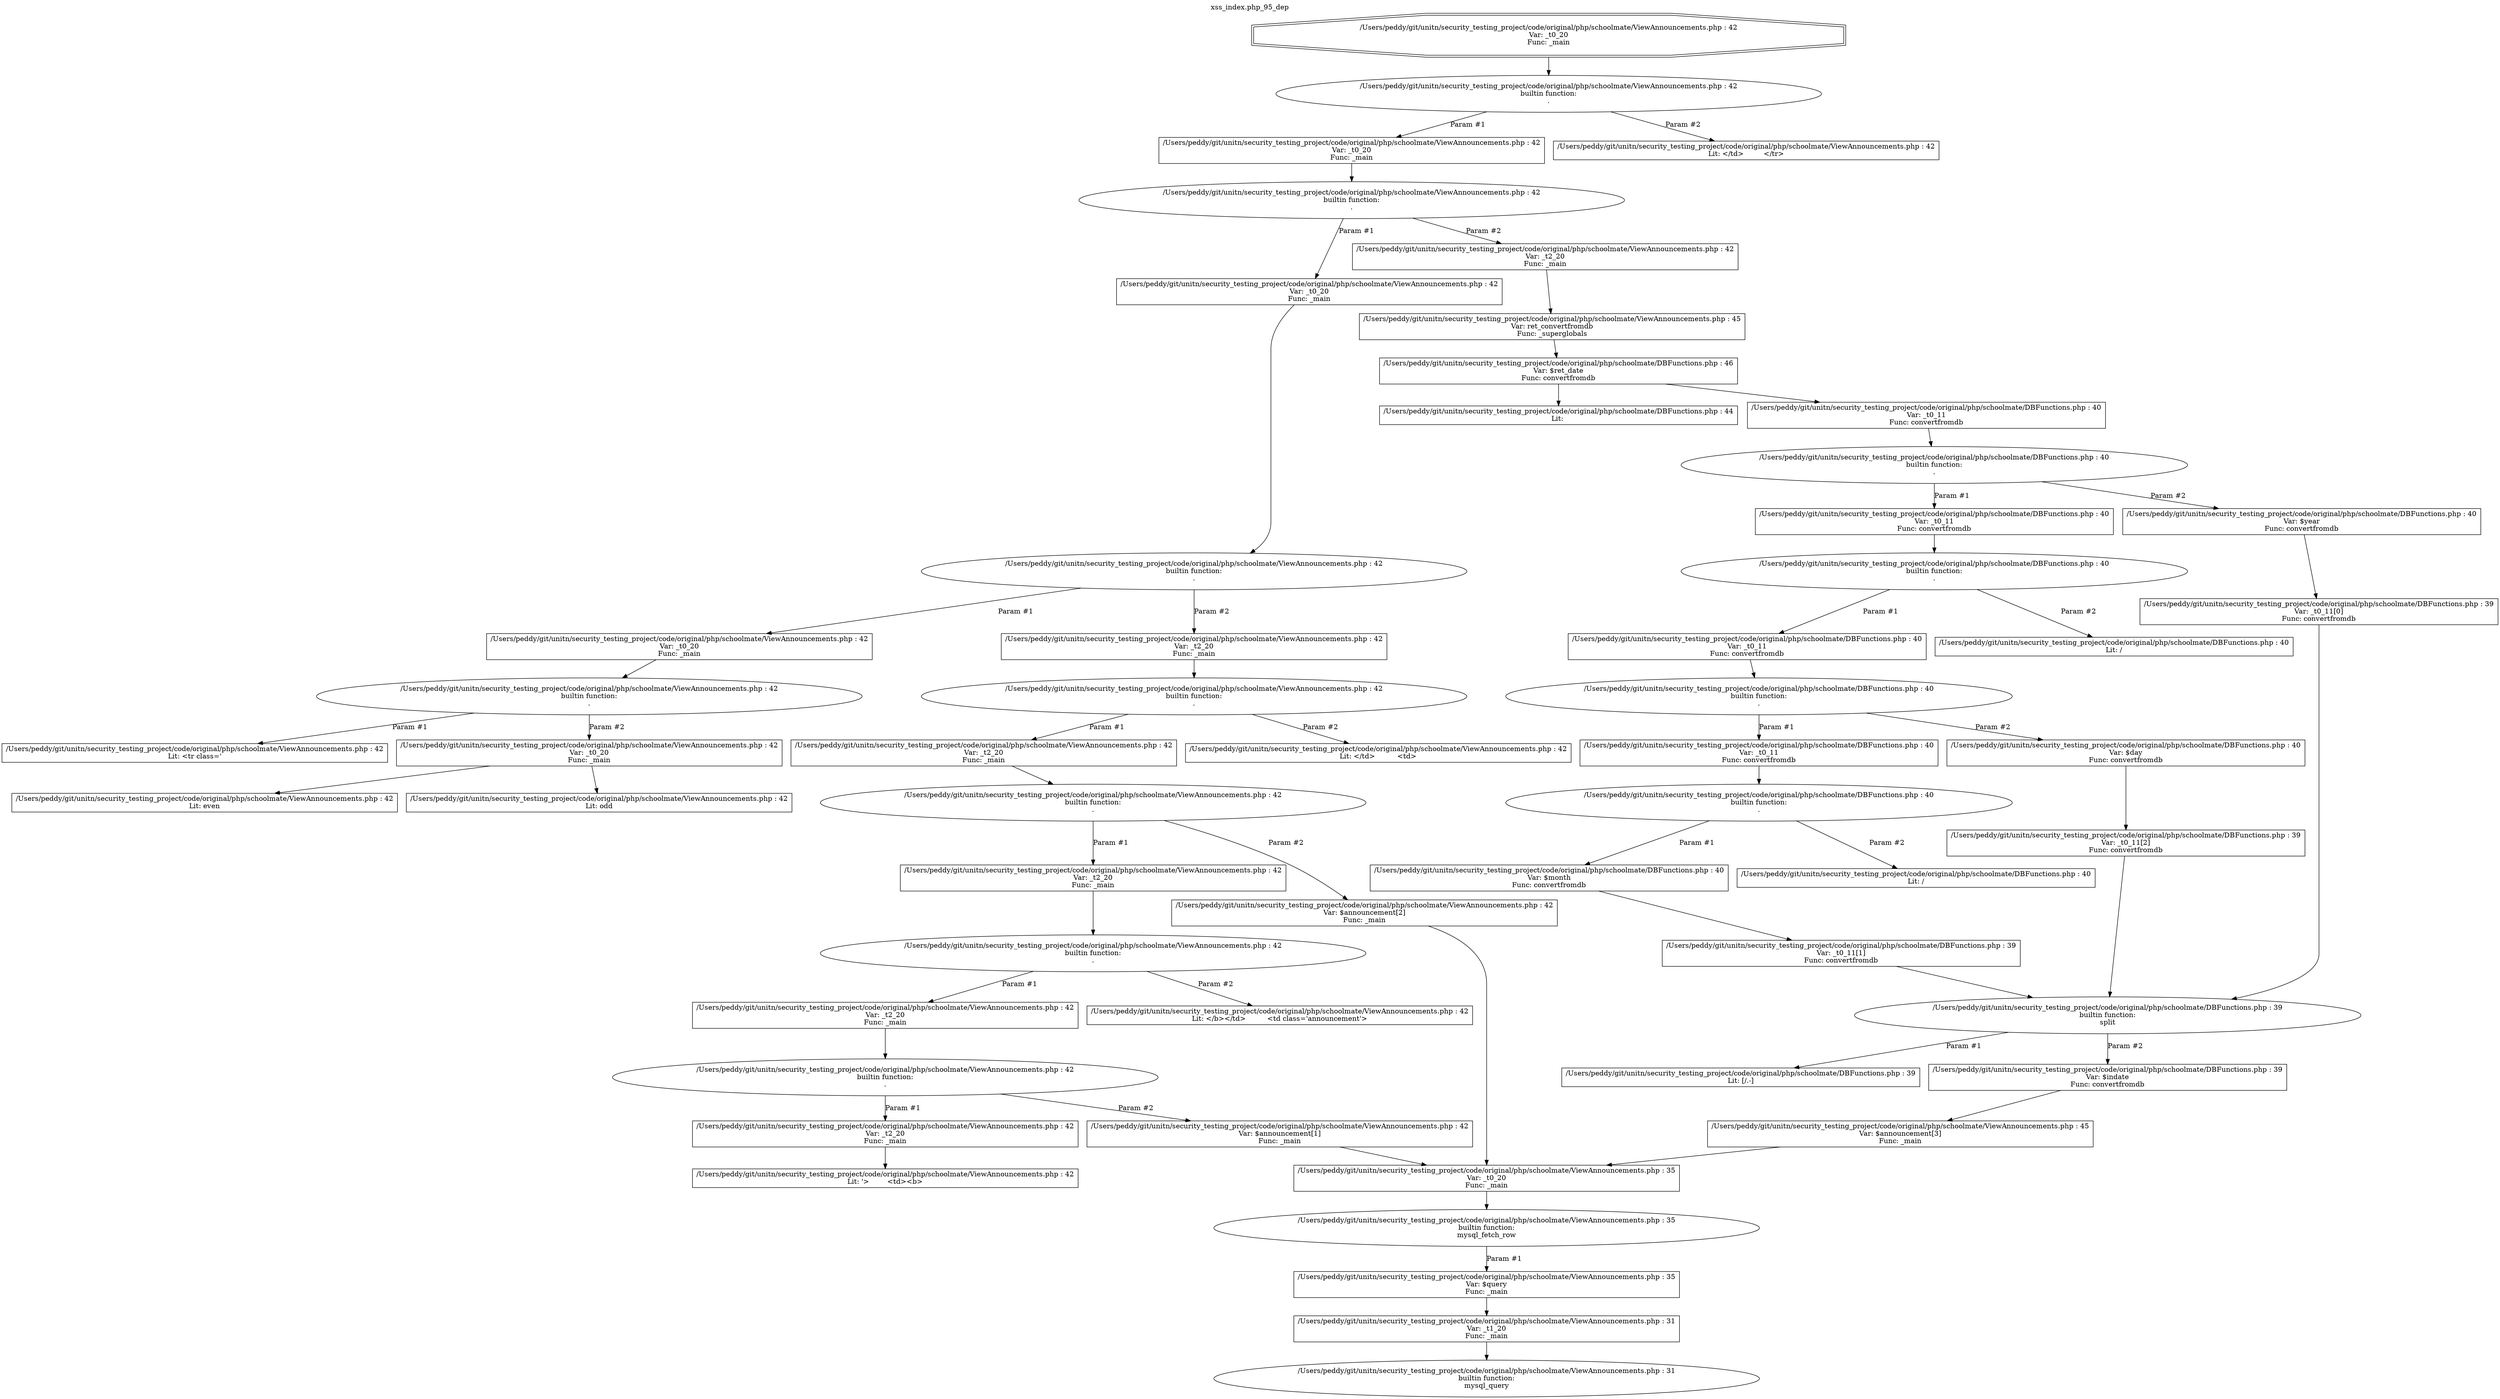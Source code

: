 digraph cfg {
  label="xss_index.php_95_dep";
  labelloc=t;
  n1 [shape=doubleoctagon, label="/Users/peddy/git/unitn/security_testing_project/code/original/php/schoolmate/ViewAnnouncements.php : 42\nVar: _t0_20\nFunc: _main\n"];
  n2 [shape=ellipse, label="/Users/peddy/git/unitn/security_testing_project/code/original/php/schoolmate/ViewAnnouncements.php : 42\nbuiltin function:\n.\n"];
  n3 [shape=box, label="/Users/peddy/git/unitn/security_testing_project/code/original/php/schoolmate/ViewAnnouncements.php : 42\nVar: _t0_20\nFunc: _main\n"];
  n4 [shape=ellipse, label="/Users/peddy/git/unitn/security_testing_project/code/original/php/schoolmate/ViewAnnouncements.php : 42\nbuiltin function:\n.\n"];
  n5 [shape=box, label="/Users/peddy/git/unitn/security_testing_project/code/original/php/schoolmate/ViewAnnouncements.php : 42\nVar: _t0_20\nFunc: _main\n"];
  n6 [shape=ellipse, label="/Users/peddy/git/unitn/security_testing_project/code/original/php/schoolmate/ViewAnnouncements.php : 42\nbuiltin function:\n.\n"];
  n7 [shape=box, label="/Users/peddy/git/unitn/security_testing_project/code/original/php/schoolmate/ViewAnnouncements.php : 42\nVar: _t0_20\nFunc: _main\n"];
  n8 [shape=ellipse, label="/Users/peddy/git/unitn/security_testing_project/code/original/php/schoolmate/ViewAnnouncements.php : 42\nbuiltin function:\n.\n"];
  n9 [shape=box, label="/Users/peddy/git/unitn/security_testing_project/code/original/php/schoolmate/ViewAnnouncements.php : 42\nLit: <tr class='\n"];
  n10 [shape=box, label="/Users/peddy/git/unitn/security_testing_project/code/original/php/schoolmate/ViewAnnouncements.php : 42\nVar: _t0_20\nFunc: _main\n"];
  n11 [shape=box, label="/Users/peddy/git/unitn/security_testing_project/code/original/php/schoolmate/ViewAnnouncements.php : 42\nLit: even\n"];
  n12 [shape=box, label="/Users/peddy/git/unitn/security_testing_project/code/original/php/schoolmate/ViewAnnouncements.php : 42\nLit: odd\n"];
  n13 [shape=box, label="/Users/peddy/git/unitn/security_testing_project/code/original/php/schoolmate/ViewAnnouncements.php : 42\nVar: _t2_20\nFunc: _main\n"];
  n14 [shape=ellipse, label="/Users/peddy/git/unitn/security_testing_project/code/original/php/schoolmate/ViewAnnouncements.php : 42\nbuiltin function:\n.\n"];
  n15 [shape=box, label="/Users/peddy/git/unitn/security_testing_project/code/original/php/schoolmate/ViewAnnouncements.php : 42\nVar: _t2_20\nFunc: _main\n"];
  n16 [shape=ellipse, label="/Users/peddy/git/unitn/security_testing_project/code/original/php/schoolmate/ViewAnnouncements.php : 42\nbuiltin function:\n.\n"];
  n17 [shape=box, label="/Users/peddy/git/unitn/security_testing_project/code/original/php/schoolmate/ViewAnnouncements.php : 42\nVar: _t2_20\nFunc: _main\n"];
  n18 [shape=ellipse, label="/Users/peddy/git/unitn/security_testing_project/code/original/php/schoolmate/ViewAnnouncements.php : 42\nbuiltin function:\n.\n"];
  n19 [shape=box, label="/Users/peddy/git/unitn/security_testing_project/code/original/php/schoolmate/ViewAnnouncements.php : 42\nVar: _t2_20\nFunc: _main\n"];
  n20 [shape=ellipse, label="/Users/peddy/git/unitn/security_testing_project/code/original/php/schoolmate/ViewAnnouncements.php : 42\nbuiltin function:\n.\n"];
  n21 [shape=box, label="/Users/peddy/git/unitn/security_testing_project/code/original/php/schoolmate/ViewAnnouncements.php : 42\nVar: _t2_20\nFunc: _main\n"];
  n22 [shape=box, label="/Users/peddy/git/unitn/security_testing_project/code/original/php/schoolmate/ViewAnnouncements.php : 42\nLit: '>	  <td><b>\n"];
  n23 [shape=box, label="/Users/peddy/git/unitn/security_testing_project/code/original/php/schoolmate/ViewAnnouncements.php : 42\nVar: $announcement[1]\nFunc: _main\n"];
  n24 [shape=box, label="/Users/peddy/git/unitn/security_testing_project/code/original/php/schoolmate/ViewAnnouncements.php : 35\nVar: _t0_20\nFunc: _main\n"];
  n25 [shape=ellipse, label="/Users/peddy/git/unitn/security_testing_project/code/original/php/schoolmate/ViewAnnouncements.php : 35\nbuiltin function:\nmysql_fetch_row\n"];
  n26 [shape=box, label="/Users/peddy/git/unitn/security_testing_project/code/original/php/schoolmate/ViewAnnouncements.php : 35\nVar: $query\nFunc: _main\n"];
  n27 [shape=box, label="/Users/peddy/git/unitn/security_testing_project/code/original/php/schoolmate/ViewAnnouncements.php : 31\nVar: _t1_20\nFunc: _main\n"];
  n28 [shape=ellipse, label="/Users/peddy/git/unitn/security_testing_project/code/original/php/schoolmate/ViewAnnouncements.php : 31\nbuiltin function:\nmysql_query\n"];
  n29 [shape=box, label="/Users/peddy/git/unitn/security_testing_project/code/original/php/schoolmate/ViewAnnouncements.php : 42\nLit: </b></td>	  <td class='announcement'>\n"];
  n30 [shape=box, label="/Users/peddy/git/unitn/security_testing_project/code/original/php/schoolmate/ViewAnnouncements.php : 42\nVar: $announcement[2]\nFunc: _main\n"];
  n31 [shape=box, label="/Users/peddy/git/unitn/security_testing_project/code/original/php/schoolmate/ViewAnnouncements.php : 42\nLit: </td>	  <td>\n"];
  n32 [shape=box, label="/Users/peddy/git/unitn/security_testing_project/code/original/php/schoolmate/ViewAnnouncements.php : 42\nVar: _t2_20\nFunc: _main\n"];
  n33 [shape=box, label="/Users/peddy/git/unitn/security_testing_project/code/original/php/schoolmate/ViewAnnouncements.php : 45\nVar: ret_convertfromdb\nFunc: _superglobals\n"];
  n34 [shape=box, label="/Users/peddy/git/unitn/security_testing_project/code/original/php/schoolmate/DBFunctions.php : 46\nVar: $ret_date\nFunc: convertfromdb\n"];
  n35 [shape=box, label="/Users/peddy/git/unitn/security_testing_project/code/original/php/schoolmate/DBFunctions.php : 44\nLit: \n"];
  n36 [shape=box, label="/Users/peddy/git/unitn/security_testing_project/code/original/php/schoolmate/DBFunctions.php : 40\nVar: _t0_11\nFunc: convertfromdb\n"];
  n37 [shape=ellipse, label="/Users/peddy/git/unitn/security_testing_project/code/original/php/schoolmate/DBFunctions.php : 40\nbuiltin function:\n.\n"];
  n38 [shape=box, label="/Users/peddy/git/unitn/security_testing_project/code/original/php/schoolmate/DBFunctions.php : 40\nVar: _t0_11\nFunc: convertfromdb\n"];
  n39 [shape=ellipse, label="/Users/peddy/git/unitn/security_testing_project/code/original/php/schoolmate/DBFunctions.php : 40\nbuiltin function:\n.\n"];
  n40 [shape=box, label="/Users/peddy/git/unitn/security_testing_project/code/original/php/schoolmate/DBFunctions.php : 40\nVar: _t0_11\nFunc: convertfromdb\n"];
  n41 [shape=ellipse, label="/Users/peddy/git/unitn/security_testing_project/code/original/php/schoolmate/DBFunctions.php : 40\nbuiltin function:\n.\n"];
  n42 [shape=box, label="/Users/peddy/git/unitn/security_testing_project/code/original/php/schoolmate/DBFunctions.php : 40\nVar: _t0_11\nFunc: convertfromdb\n"];
  n43 [shape=ellipse, label="/Users/peddy/git/unitn/security_testing_project/code/original/php/schoolmate/DBFunctions.php : 40\nbuiltin function:\n.\n"];
  n44 [shape=box, label="/Users/peddy/git/unitn/security_testing_project/code/original/php/schoolmate/DBFunctions.php : 40\nVar: $month\nFunc: convertfromdb\n"];
  n45 [shape=box, label="/Users/peddy/git/unitn/security_testing_project/code/original/php/schoolmate/DBFunctions.php : 39\nVar: _t0_11[1]\nFunc: convertfromdb\n"];
  n46 [shape=ellipse, label="/Users/peddy/git/unitn/security_testing_project/code/original/php/schoolmate/DBFunctions.php : 39\nbuiltin function:\nsplit\n"];
  n47 [shape=box, label="/Users/peddy/git/unitn/security_testing_project/code/original/php/schoolmate/DBFunctions.php : 39\nLit: [/.-]\n"];
  n48 [shape=box, label="/Users/peddy/git/unitn/security_testing_project/code/original/php/schoolmate/DBFunctions.php : 39\nVar: $indate\nFunc: convertfromdb\n"];
  n49 [shape=box, label="/Users/peddy/git/unitn/security_testing_project/code/original/php/schoolmate/ViewAnnouncements.php : 45\nVar: $announcement[3]\nFunc: _main\n"];
  n50 [shape=box, label="/Users/peddy/git/unitn/security_testing_project/code/original/php/schoolmate/DBFunctions.php : 40\nLit: /\n"];
  n51 [shape=box, label="/Users/peddy/git/unitn/security_testing_project/code/original/php/schoolmate/DBFunctions.php : 40\nVar: $day\nFunc: convertfromdb\n"];
  n52 [shape=box, label="/Users/peddy/git/unitn/security_testing_project/code/original/php/schoolmate/DBFunctions.php : 39\nVar: _t0_11[2]\nFunc: convertfromdb\n"];
  n53 [shape=box, label="/Users/peddy/git/unitn/security_testing_project/code/original/php/schoolmate/DBFunctions.php : 40\nLit: /\n"];
  n54 [shape=box, label="/Users/peddy/git/unitn/security_testing_project/code/original/php/schoolmate/DBFunctions.php : 40\nVar: $year\nFunc: convertfromdb\n"];
  n55 [shape=box, label="/Users/peddy/git/unitn/security_testing_project/code/original/php/schoolmate/DBFunctions.php : 39\nVar: _t0_11[0]\nFunc: convertfromdb\n"];
  n56 [shape=box, label="/Users/peddy/git/unitn/security_testing_project/code/original/php/schoolmate/ViewAnnouncements.php : 42\nLit: </td>	 </tr>\n"];
  n1 -> n2;
  n3 -> n4;
  n5 -> n6;
  n7 -> n8;
  n8 -> n9[label="Param #1"];
  n8 -> n10[label="Param #2"];
  n10 -> n11;
  n10 -> n12;
  n6 -> n7[label="Param #1"];
  n6 -> n13[label="Param #2"];
  n13 -> n14;
  n15 -> n16;
  n17 -> n18;
  n19 -> n20;
  n21 -> n22;
  n20 -> n21[label="Param #1"];
  n20 -> n23[label="Param #2"];
  n24 -> n25;
  n27 -> n28;
  n26 -> n27;
  n25 -> n26[label="Param #1"];
  n23 -> n24;
  n18 -> n19[label="Param #1"];
  n18 -> n29[label="Param #2"];
  n16 -> n17[label="Param #1"];
  n16 -> n30[label="Param #2"];
  n30 -> n24;
  n14 -> n15[label="Param #1"];
  n14 -> n31[label="Param #2"];
  n4 -> n5[label="Param #1"];
  n4 -> n32[label="Param #2"];
  n34 -> n35;
  n34 -> n36;
  n36 -> n37;
  n38 -> n39;
  n40 -> n41;
  n42 -> n43;
  n45 -> n46;
  n46 -> n47[label="Param #1"];
  n46 -> n48[label="Param #2"];
  n49 -> n24;
  n48 -> n49;
  n44 -> n45;
  n43 -> n44[label="Param #1"];
  n43 -> n50[label="Param #2"];
  n41 -> n42[label="Param #1"];
  n41 -> n51[label="Param #2"];
  n52 -> n46;
  n51 -> n52;
  n39 -> n40[label="Param #1"];
  n39 -> n53[label="Param #2"];
  n37 -> n38[label="Param #1"];
  n37 -> n54[label="Param #2"];
  n55 -> n46;
  n54 -> n55;
  n33 -> n34;
  n32 -> n33;
  n2 -> n3[label="Param #1"];
  n2 -> n56[label="Param #2"];
}
